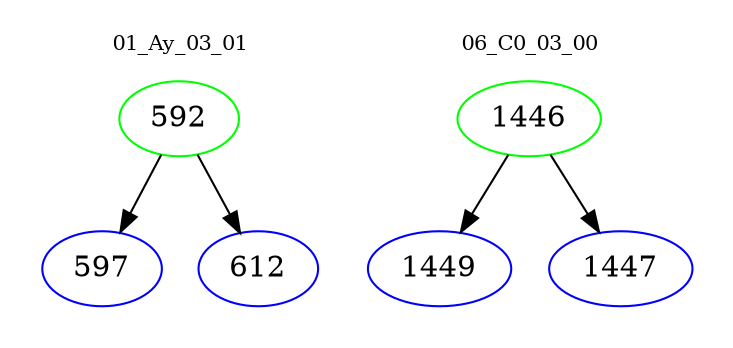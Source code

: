 digraph{
subgraph cluster_0 {
color = white
label = "01_Ay_03_01";
fontsize=10;
T0_592 [label="592", color="green"]
T0_592 -> T0_597 [color="black"]
T0_597 [label="597", color="blue"]
T0_592 -> T0_612 [color="black"]
T0_612 [label="612", color="blue"]
}
subgraph cluster_1 {
color = white
label = "06_C0_03_00";
fontsize=10;
T1_1446 [label="1446", color="green"]
T1_1446 -> T1_1449 [color="black"]
T1_1449 [label="1449", color="blue"]
T1_1446 -> T1_1447 [color="black"]
T1_1447 [label="1447", color="blue"]
}
}
